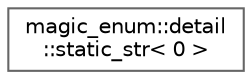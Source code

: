 digraph "クラス階層図"
{
 // LATEX_PDF_SIZE
  bgcolor="transparent";
  edge [fontname=Helvetica,fontsize=10,labelfontname=Helvetica,labelfontsize=10];
  node [fontname=Helvetica,fontsize=10,shape=box,height=0.2,width=0.4];
  rankdir="LR";
  Node0 [id="Node000000",label="magic_enum::detail\l::static_str\< 0 \>",height=0.2,width=0.4,color="grey40", fillcolor="white", style="filled",URL="$classmagic__enum_1_1detail_1_1static__str_3_010_01_4.html",tooltip=" "];
}
